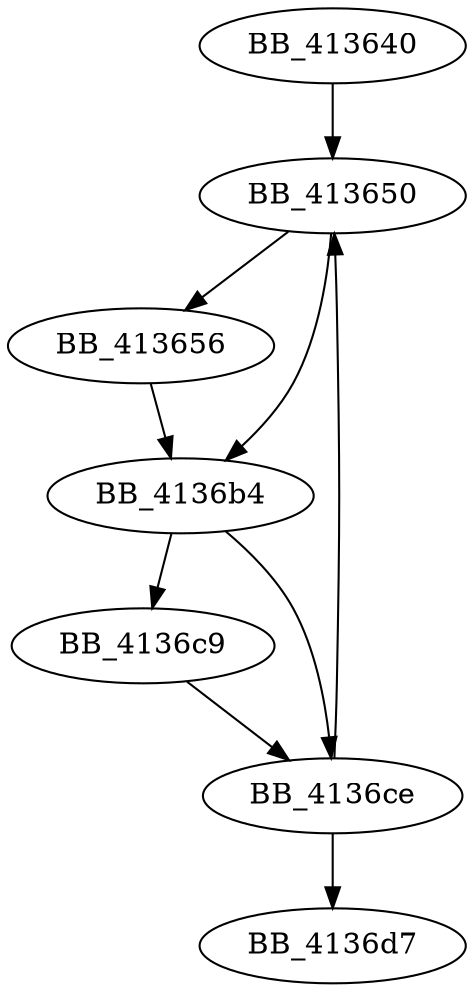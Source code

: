 DiGraph sub_413640{
BB_413640->BB_413650
BB_413650->BB_413656
BB_413650->BB_4136b4
BB_413656->BB_4136b4
BB_4136b4->BB_4136c9
BB_4136b4->BB_4136ce
BB_4136c9->BB_4136ce
BB_4136ce->BB_413650
BB_4136ce->BB_4136d7
}
